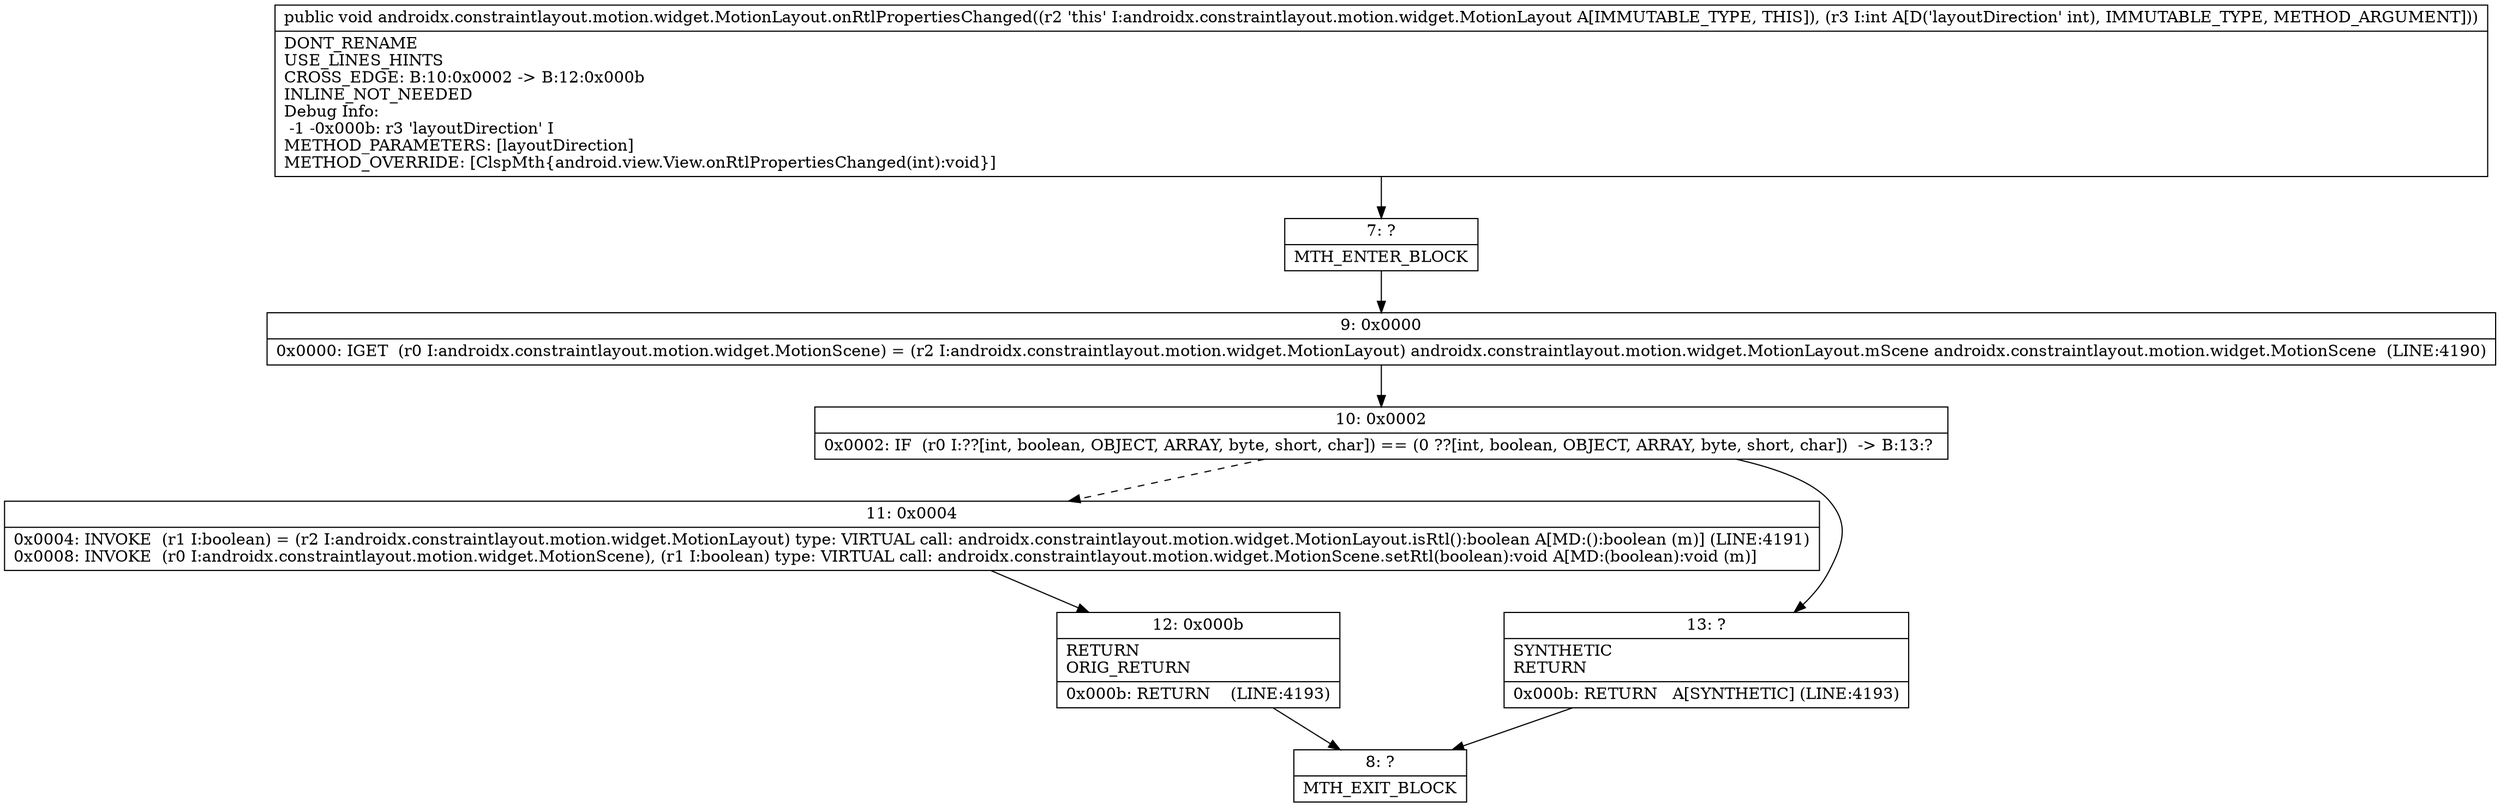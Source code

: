 digraph "CFG forandroidx.constraintlayout.motion.widget.MotionLayout.onRtlPropertiesChanged(I)V" {
Node_7 [shape=record,label="{7\:\ ?|MTH_ENTER_BLOCK\l}"];
Node_9 [shape=record,label="{9\:\ 0x0000|0x0000: IGET  (r0 I:androidx.constraintlayout.motion.widget.MotionScene) = (r2 I:androidx.constraintlayout.motion.widget.MotionLayout) androidx.constraintlayout.motion.widget.MotionLayout.mScene androidx.constraintlayout.motion.widget.MotionScene  (LINE:4190)\l}"];
Node_10 [shape=record,label="{10\:\ 0x0002|0x0002: IF  (r0 I:??[int, boolean, OBJECT, ARRAY, byte, short, char]) == (0 ??[int, boolean, OBJECT, ARRAY, byte, short, char])  \-\> B:13:? \l}"];
Node_11 [shape=record,label="{11\:\ 0x0004|0x0004: INVOKE  (r1 I:boolean) = (r2 I:androidx.constraintlayout.motion.widget.MotionLayout) type: VIRTUAL call: androidx.constraintlayout.motion.widget.MotionLayout.isRtl():boolean A[MD:():boolean (m)] (LINE:4191)\l0x0008: INVOKE  (r0 I:androidx.constraintlayout.motion.widget.MotionScene), (r1 I:boolean) type: VIRTUAL call: androidx.constraintlayout.motion.widget.MotionScene.setRtl(boolean):void A[MD:(boolean):void (m)]\l}"];
Node_12 [shape=record,label="{12\:\ 0x000b|RETURN\lORIG_RETURN\l|0x000b: RETURN    (LINE:4193)\l}"];
Node_8 [shape=record,label="{8\:\ ?|MTH_EXIT_BLOCK\l}"];
Node_13 [shape=record,label="{13\:\ ?|SYNTHETIC\lRETURN\l|0x000b: RETURN   A[SYNTHETIC] (LINE:4193)\l}"];
MethodNode[shape=record,label="{public void androidx.constraintlayout.motion.widget.MotionLayout.onRtlPropertiesChanged((r2 'this' I:androidx.constraintlayout.motion.widget.MotionLayout A[IMMUTABLE_TYPE, THIS]), (r3 I:int A[D('layoutDirection' int), IMMUTABLE_TYPE, METHOD_ARGUMENT]))  | DONT_RENAME\lUSE_LINES_HINTS\lCROSS_EDGE: B:10:0x0002 \-\> B:12:0x000b\lINLINE_NOT_NEEDED\lDebug Info:\l  \-1 \-0x000b: r3 'layoutDirection' I\lMETHOD_PARAMETERS: [layoutDirection]\lMETHOD_OVERRIDE: [ClspMth\{android.view.View.onRtlPropertiesChanged(int):void\}]\l}"];
MethodNode -> Node_7;Node_7 -> Node_9;
Node_9 -> Node_10;
Node_10 -> Node_11[style=dashed];
Node_10 -> Node_13;
Node_11 -> Node_12;
Node_12 -> Node_8;
Node_13 -> Node_8;
}

